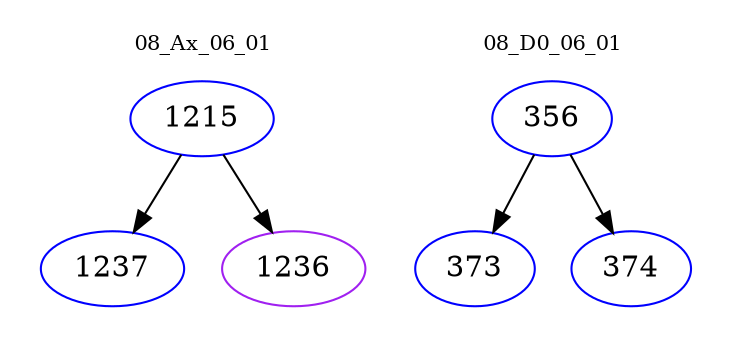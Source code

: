 digraph{
subgraph cluster_0 {
color = white
label = "08_Ax_06_01";
fontsize=10;
T0_1215 [label="1215", color="blue"]
T0_1215 -> T0_1237 [color="black"]
T0_1237 [label="1237", color="blue"]
T0_1215 -> T0_1236 [color="black"]
T0_1236 [label="1236", color="purple"]
}
subgraph cluster_1 {
color = white
label = "08_D0_06_01";
fontsize=10;
T1_356 [label="356", color="blue"]
T1_356 -> T1_373 [color="black"]
T1_373 [label="373", color="blue"]
T1_356 -> T1_374 [color="black"]
T1_374 [label="374", color="blue"]
}
}
